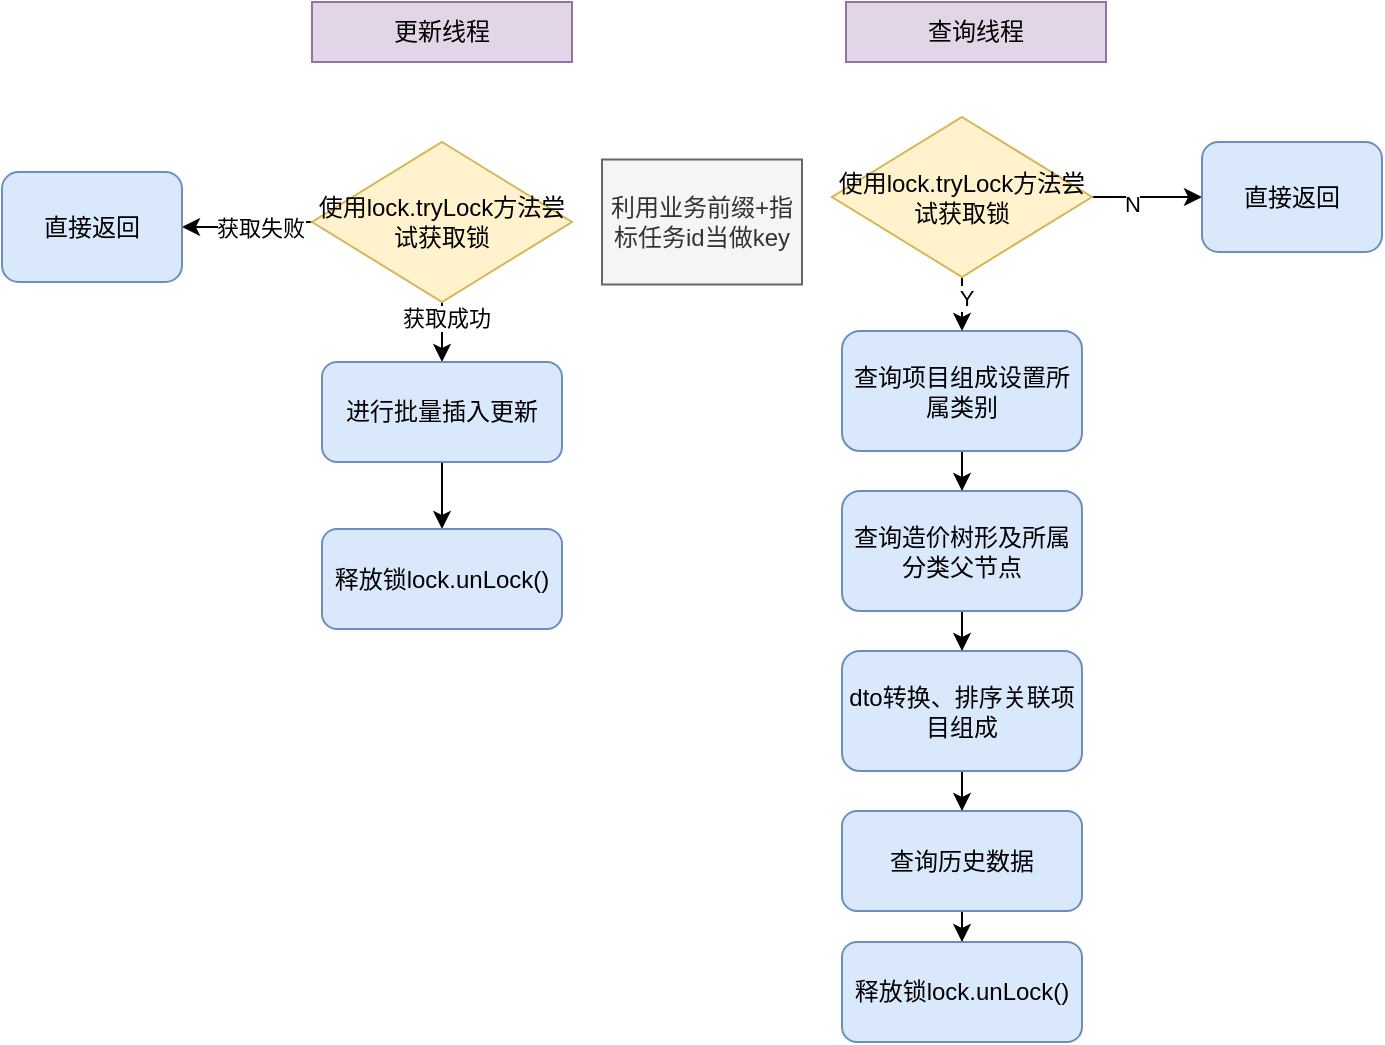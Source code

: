 <mxfile version="21.6.1" type="github">
  <diagram name="第 1 页" id="RDqCYDXG6RgaDb9wK5Ka">
    <mxGraphModel dx="1154" dy="796" grid="1" gridSize="10" guides="1" tooltips="1" connect="1" arrows="1" fold="1" page="1" pageScale="1" pageWidth="1169" pageHeight="827" math="0" shadow="0">
      <root>
        <mxCell id="0" />
        <mxCell id="1" parent="0" />
        <mxCell id="CYltiOfpcbfsWVifrRyg-1" value="更新线程" style="rounded=0;whiteSpace=wrap;html=1;fillColor=#e1d5e7;strokeColor=#9673a6;" vertex="1" parent="1">
          <mxGeometry x="195" y="100" width="130" height="30" as="geometry" />
        </mxCell>
        <mxCell id="CYltiOfpcbfsWVifrRyg-5" style="edgeStyle=orthogonalEdgeStyle;rounded=0;orthogonalLoop=1;jettySize=auto;html=1;entryX=0.5;entryY=0;entryDx=0;entryDy=0;" edge="1" parent="1" source="CYltiOfpcbfsWVifrRyg-3" target="CYltiOfpcbfsWVifrRyg-15">
          <mxGeometry relative="1" as="geometry">
            <mxPoint x="260" y="310" as="targetPoint" />
          </mxGeometry>
        </mxCell>
        <mxCell id="CYltiOfpcbfsWVifrRyg-32" value="获取成功" style="edgeLabel;html=1;align=center;verticalAlign=middle;resizable=0;points=[];" vertex="1" connectable="0" parent="CYltiOfpcbfsWVifrRyg-5">
          <mxGeometry x="-0.68" y="2" relative="1" as="geometry">
            <mxPoint as="offset" />
          </mxGeometry>
        </mxCell>
        <mxCell id="CYltiOfpcbfsWVifrRyg-33" style="edgeStyle=orthogonalEdgeStyle;rounded=0;orthogonalLoop=1;jettySize=auto;html=1;entryX=1;entryY=0.5;entryDx=0;entryDy=0;" edge="1" parent="1" source="CYltiOfpcbfsWVifrRyg-3" target="CYltiOfpcbfsWVifrRyg-35">
          <mxGeometry relative="1" as="geometry">
            <mxPoint x="120" y="210" as="targetPoint" />
          </mxGeometry>
        </mxCell>
        <mxCell id="CYltiOfpcbfsWVifrRyg-34" value="获取失败" style="edgeLabel;html=1;align=center;verticalAlign=middle;resizable=0;points=[];" vertex="1" connectable="0" parent="CYltiOfpcbfsWVifrRyg-33">
          <mxGeometry x="-0.232" y="3" relative="1" as="geometry">
            <mxPoint as="offset" />
          </mxGeometry>
        </mxCell>
        <mxCell id="CYltiOfpcbfsWVifrRyg-3" value="使用lock.tryLock方法尝试获取锁" style="rhombus;whiteSpace=wrap;html=1;fillColor=#fff2cc;strokeColor=#d6b656;" vertex="1" parent="1">
          <mxGeometry x="195" y="170" width="130" height="80" as="geometry" />
        </mxCell>
        <mxCell id="CYltiOfpcbfsWVifrRyg-17" style="edgeStyle=orthogonalEdgeStyle;rounded=0;orthogonalLoop=1;jettySize=auto;html=1;entryX=0.5;entryY=0;entryDx=0;entryDy=0;" edge="1" parent="1" source="CYltiOfpcbfsWVifrRyg-15" target="CYltiOfpcbfsWVifrRyg-18">
          <mxGeometry relative="1" as="geometry">
            <mxPoint x="255" y="410" as="targetPoint" />
          </mxGeometry>
        </mxCell>
        <mxCell id="CYltiOfpcbfsWVifrRyg-15" value="进行批量插入更新" style="rounded=1;whiteSpace=wrap;html=1;fillColor=#dae8fc;strokeColor=#6c8ebf;" vertex="1" parent="1">
          <mxGeometry x="200" y="280" width="120" height="50" as="geometry" />
        </mxCell>
        <mxCell id="CYltiOfpcbfsWVifrRyg-18" value="释放锁lock.unLock()" style="rounded=1;whiteSpace=wrap;html=1;fillColor=#dae8fc;strokeColor=#6c8ebf;" vertex="1" parent="1">
          <mxGeometry x="200" y="363.5" width="120" height="50" as="geometry" />
        </mxCell>
        <mxCell id="CYltiOfpcbfsWVifrRyg-24" style="edgeStyle=orthogonalEdgeStyle;rounded=0;orthogonalLoop=1;jettySize=auto;html=1;entryX=0.5;entryY=0;entryDx=0;entryDy=0;" edge="1" parent="1" source="CYltiOfpcbfsWVifrRyg-25" target="CYltiOfpcbfsWVifrRyg-27">
          <mxGeometry relative="1" as="geometry" />
        </mxCell>
        <mxCell id="CYltiOfpcbfsWVifrRyg-25" value="查询项目组成设置所属类别" style="rounded=1;whiteSpace=wrap;html=1;fillColor=#dae8fc;strokeColor=#6c8ebf;" vertex="1" parent="1">
          <mxGeometry x="460" y="264.5" width="120" height="60" as="geometry" />
        </mxCell>
        <mxCell id="CYltiOfpcbfsWVifrRyg-26" style="edgeStyle=orthogonalEdgeStyle;rounded=0;orthogonalLoop=1;jettySize=auto;html=1;entryX=0.5;entryY=0;entryDx=0;entryDy=0;" edge="1" parent="1" source="CYltiOfpcbfsWVifrRyg-27" target="CYltiOfpcbfsWVifrRyg-29">
          <mxGeometry relative="1" as="geometry" />
        </mxCell>
        <mxCell id="CYltiOfpcbfsWVifrRyg-27" value="查询造价树形及所属分类父节点" style="rounded=1;whiteSpace=wrap;html=1;fillColor=#dae8fc;strokeColor=#6c8ebf;" vertex="1" parent="1">
          <mxGeometry x="460" y="344.5" width="120" height="60" as="geometry" />
        </mxCell>
        <mxCell id="CYltiOfpcbfsWVifrRyg-28" style="edgeStyle=orthogonalEdgeStyle;rounded=0;orthogonalLoop=1;jettySize=auto;html=1;entryX=0.5;entryY=0;entryDx=0;entryDy=0;" edge="1" parent="1" source="CYltiOfpcbfsWVifrRyg-29" target="CYltiOfpcbfsWVifrRyg-31">
          <mxGeometry relative="1" as="geometry" />
        </mxCell>
        <mxCell id="CYltiOfpcbfsWVifrRyg-29" value="dto转换、排序关联项目组成" style="rounded=1;whiteSpace=wrap;html=1;fillColor=#dae8fc;strokeColor=#6c8ebf;" vertex="1" parent="1">
          <mxGeometry x="460" y="424.5" width="120" height="60" as="geometry" />
        </mxCell>
        <mxCell id="CYltiOfpcbfsWVifrRyg-30" style="edgeStyle=orthogonalEdgeStyle;rounded=0;orthogonalLoop=1;jettySize=auto;html=1;entryX=0.5;entryY=0;entryDx=0;entryDy=0;" edge="1" parent="1" source="CYltiOfpcbfsWVifrRyg-31" target="CYltiOfpcbfsWVifrRyg-48">
          <mxGeometry relative="1" as="geometry">
            <mxPoint x="520" y="574.5" as="targetPoint" />
          </mxGeometry>
        </mxCell>
        <mxCell id="CYltiOfpcbfsWVifrRyg-31" value="查询历史数据" style="rounded=1;whiteSpace=wrap;html=1;fillColor=#dae8fc;strokeColor=#6c8ebf;" vertex="1" parent="1">
          <mxGeometry x="460" y="504.5" width="120" height="50" as="geometry" />
        </mxCell>
        <mxCell id="CYltiOfpcbfsWVifrRyg-35" value="直接返回" style="rounded=1;whiteSpace=wrap;html=1;fillColor=#dae8fc;strokeColor=#6c8ebf;" vertex="1" parent="1">
          <mxGeometry x="40" y="185" width="90" height="55" as="geometry" />
        </mxCell>
        <mxCell id="CYltiOfpcbfsWVifrRyg-36" value="查询线程" style="rounded=0;whiteSpace=wrap;html=1;fillColor=#e1d5e7;strokeColor=#9673a6;" vertex="1" parent="1">
          <mxGeometry x="462" y="100" width="130" height="30" as="geometry" />
        </mxCell>
        <mxCell id="CYltiOfpcbfsWVifrRyg-37" value="利用业务前缀+指标任务id当做key" style="rounded=0;whiteSpace=wrap;html=1;fillColor=#f5f5f5;fontColor=#333333;strokeColor=#666666;" vertex="1" parent="1">
          <mxGeometry x="340" y="178.75" width="100" height="62.5" as="geometry" />
        </mxCell>
        <mxCell id="CYltiOfpcbfsWVifrRyg-44" style="edgeStyle=orthogonalEdgeStyle;rounded=0;orthogonalLoop=1;jettySize=auto;html=1;" edge="1" parent="1" source="CYltiOfpcbfsWVifrRyg-42" target="CYltiOfpcbfsWVifrRyg-25">
          <mxGeometry relative="1" as="geometry" />
        </mxCell>
        <mxCell id="CYltiOfpcbfsWVifrRyg-47" value="Y" style="edgeLabel;html=1;align=center;verticalAlign=middle;resizable=0;points=[];" vertex="1" connectable="0" parent="CYltiOfpcbfsWVifrRyg-44">
          <mxGeometry x="0.34" y="2" relative="1" as="geometry">
            <mxPoint y="1" as="offset" />
          </mxGeometry>
        </mxCell>
        <mxCell id="CYltiOfpcbfsWVifrRyg-45" style="edgeStyle=orthogonalEdgeStyle;rounded=0;orthogonalLoop=1;jettySize=auto;html=1;entryX=0;entryY=0.5;entryDx=0;entryDy=0;" edge="1" parent="1" source="CYltiOfpcbfsWVifrRyg-42" target="CYltiOfpcbfsWVifrRyg-43">
          <mxGeometry relative="1" as="geometry" />
        </mxCell>
        <mxCell id="CYltiOfpcbfsWVifrRyg-46" value="N" style="edgeLabel;html=1;align=center;verticalAlign=middle;resizable=0;points=[];" vertex="1" connectable="0" parent="CYltiOfpcbfsWVifrRyg-45">
          <mxGeometry x="-0.273" y="-2" relative="1" as="geometry">
            <mxPoint y="1" as="offset" />
          </mxGeometry>
        </mxCell>
        <mxCell id="CYltiOfpcbfsWVifrRyg-42" value="使用lock.tryLock方法尝试获取锁" style="rhombus;whiteSpace=wrap;html=1;fillColor=#fff2cc;strokeColor=#d6b656;" vertex="1" parent="1">
          <mxGeometry x="455" y="157.5" width="130" height="80" as="geometry" />
        </mxCell>
        <mxCell id="CYltiOfpcbfsWVifrRyg-43" value="直接返回" style="rounded=1;whiteSpace=wrap;html=1;fillColor=#dae8fc;strokeColor=#6c8ebf;" vertex="1" parent="1">
          <mxGeometry x="640" y="170" width="90" height="55" as="geometry" />
        </mxCell>
        <mxCell id="CYltiOfpcbfsWVifrRyg-48" value="释放锁lock.unLock()" style="rounded=1;whiteSpace=wrap;html=1;fillColor=#dae8fc;strokeColor=#6c8ebf;" vertex="1" parent="1">
          <mxGeometry x="460" y="570" width="120" height="50" as="geometry" />
        </mxCell>
      </root>
    </mxGraphModel>
  </diagram>
</mxfile>
